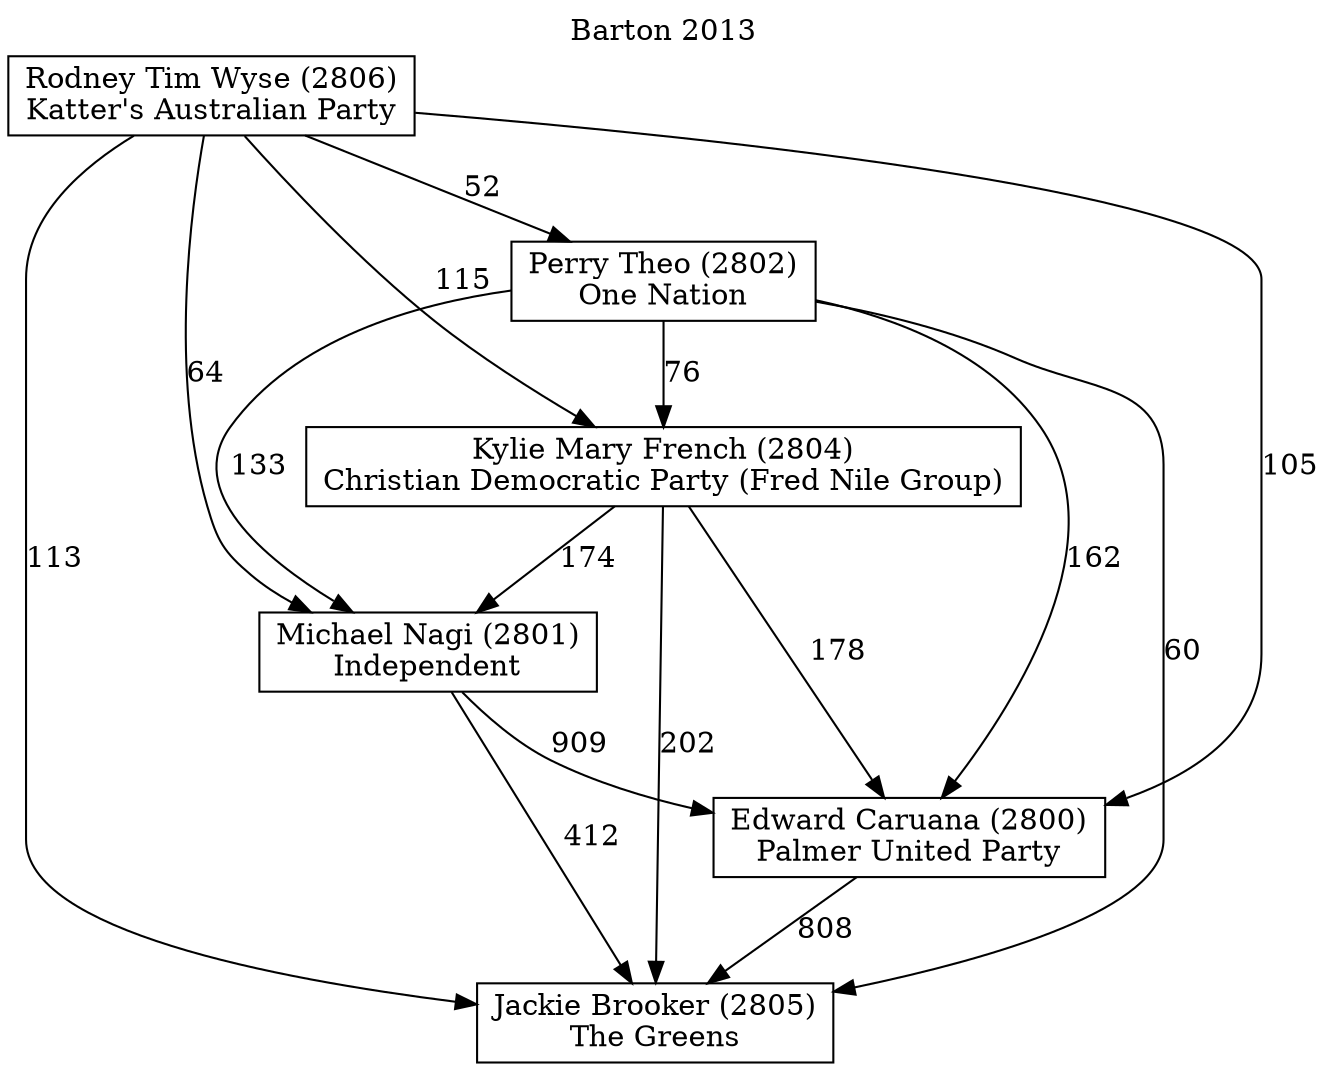 // House preference flow
digraph "Jackie Brooker (2805)_Barton_2013" {
	graph [label="Barton 2013" labelloc=t mclimit=10]
	node [shape=box]
	"Jackie Brooker (2805)" [label="Jackie Brooker (2805)
The Greens"]
	"Edward Caruana (2800)" [label="Edward Caruana (2800)
Palmer United Party"]
	"Michael Nagi (2801)" [label="Michael Nagi (2801)
Independent"]
	"Kylie Mary French (2804)" [label="Kylie Mary French (2804)
Christian Democratic Party (Fred Nile Group)"]
	"Perry Theo (2802)" [label="Perry Theo (2802)
One Nation"]
	"Rodney Tim Wyse (2806)" [label="Rodney Tim Wyse (2806)
Katter's Australian Party"]
	"Jackie Brooker (2805)" [label="Jackie Brooker (2805)
The Greens"]
	"Michael Nagi (2801)" [label="Michael Nagi (2801)
Independent"]
	"Kylie Mary French (2804)" [label="Kylie Mary French (2804)
Christian Democratic Party (Fred Nile Group)"]
	"Perry Theo (2802)" [label="Perry Theo (2802)
One Nation"]
	"Rodney Tim Wyse (2806)" [label="Rodney Tim Wyse (2806)
Katter's Australian Party"]
	"Jackie Brooker (2805)" [label="Jackie Brooker (2805)
The Greens"]
	"Kylie Mary French (2804)" [label="Kylie Mary French (2804)
Christian Democratic Party (Fred Nile Group)"]
	"Perry Theo (2802)" [label="Perry Theo (2802)
One Nation"]
	"Rodney Tim Wyse (2806)" [label="Rodney Tim Wyse (2806)
Katter's Australian Party"]
	"Jackie Brooker (2805)" [label="Jackie Brooker (2805)
The Greens"]
	"Perry Theo (2802)" [label="Perry Theo (2802)
One Nation"]
	"Rodney Tim Wyse (2806)" [label="Rodney Tim Wyse (2806)
Katter's Australian Party"]
	"Jackie Brooker (2805)" [label="Jackie Brooker (2805)
The Greens"]
	"Rodney Tim Wyse (2806)" [label="Rodney Tim Wyse (2806)
Katter's Australian Party"]
	"Rodney Tim Wyse (2806)" [label="Rodney Tim Wyse (2806)
Katter's Australian Party"]
	"Perry Theo (2802)" [label="Perry Theo (2802)
One Nation"]
	"Rodney Tim Wyse (2806)" [label="Rodney Tim Wyse (2806)
Katter's Australian Party"]
	"Rodney Tim Wyse (2806)" [label="Rodney Tim Wyse (2806)
Katter's Australian Party"]
	"Kylie Mary French (2804)" [label="Kylie Mary French (2804)
Christian Democratic Party (Fred Nile Group)"]
	"Perry Theo (2802)" [label="Perry Theo (2802)
One Nation"]
	"Rodney Tim Wyse (2806)" [label="Rodney Tim Wyse (2806)
Katter's Australian Party"]
	"Kylie Mary French (2804)" [label="Kylie Mary French (2804)
Christian Democratic Party (Fred Nile Group)"]
	"Rodney Tim Wyse (2806)" [label="Rodney Tim Wyse (2806)
Katter's Australian Party"]
	"Rodney Tim Wyse (2806)" [label="Rodney Tim Wyse (2806)
Katter's Australian Party"]
	"Perry Theo (2802)" [label="Perry Theo (2802)
One Nation"]
	"Rodney Tim Wyse (2806)" [label="Rodney Tim Wyse (2806)
Katter's Australian Party"]
	"Rodney Tim Wyse (2806)" [label="Rodney Tim Wyse (2806)
Katter's Australian Party"]
	"Michael Nagi (2801)" [label="Michael Nagi (2801)
Independent"]
	"Kylie Mary French (2804)" [label="Kylie Mary French (2804)
Christian Democratic Party (Fred Nile Group)"]
	"Perry Theo (2802)" [label="Perry Theo (2802)
One Nation"]
	"Rodney Tim Wyse (2806)" [label="Rodney Tim Wyse (2806)
Katter's Australian Party"]
	"Michael Nagi (2801)" [label="Michael Nagi (2801)
Independent"]
	"Perry Theo (2802)" [label="Perry Theo (2802)
One Nation"]
	"Rodney Tim Wyse (2806)" [label="Rodney Tim Wyse (2806)
Katter's Australian Party"]
	"Michael Nagi (2801)" [label="Michael Nagi (2801)
Independent"]
	"Rodney Tim Wyse (2806)" [label="Rodney Tim Wyse (2806)
Katter's Australian Party"]
	"Rodney Tim Wyse (2806)" [label="Rodney Tim Wyse (2806)
Katter's Australian Party"]
	"Perry Theo (2802)" [label="Perry Theo (2802)
One Nation"]
	"Rodney Tim Wyse (2806)" [label="Rodney Tim Wyse (2806)
Katter's Australian Party"]
	"Rodney Tim Wyse (2806)" [label="Rodney Tim Wyse (2806)
Katter's Australian Party"]
	"Kylie Mary French (2804)" [label="Kylie Mary French (2804)
Christian Democratic Party (Fred Nile Group)"]
	"Perry Theo (2802)" [label="Perry Theo (2802)
One Nation"]
	"Rodney Tim Wyse (2806)" [label="Rodney Tim Wyse (2806)
Katter's Australian Party"]
	"Kylie Mary French (2804)" [label="Kylie Mary French (2804)
Christian Democratic Party (Fred Nile Group)"]
	"Rodney Tim Wyse (2806)" [label="Rodney Tim Wyse (2806)
Katter's Australian Party"]
	"Rodney Tim Wyse (2806)" [label="Rodney Tim Wyse (2806)
Katter's Australian Party"]
	"Perry Theo (2802)" [label="Perry Theo (2802)
One Nation"]
	"Rodney Tim Wyse (2806)" [label="Rodney Tim Wyse (2806)
Katter's Australian Party"]
	"Rodney Tim Wyse (2806)" [label="Rodney Tim Wyse (2806)
Katter's Australian Party"]
	"Edward Caruana (2800)" [label="Edward Caruana (2800)
Palmer United Party"]
	"Michael Nagi (2801)" [label="Michael Nagi (2801)
Independent"]
	"Kylie Mary French (2804)" [label="Kylie Mary French (2804)
Christian Democratic Party (Fred Nile Group)"]
	"Perry Theo (2802)" [label="Perry Theo (2802)
One Nation"]
	"Rodney Tim Wyse (2806)" [label="Rodney Tim Wyse (2806)
Katter's Australian Party"]
	"Edward Caruana (2800)" [label="Edward Caruana (2800)
Palmer United Party"]
	"Kylie Mary French (2804)" [label="Kylie Mary French (2804)
Christian Democratic Party (Fred Nile Group)"]
	"Perry Theo (2802)" [label="Perry Theo (2802)
One Nation"]
	"Rodney Tim Wyse (2806)" [label="Rodney Tim Wyse (2806)
Katter's Australian Party"]
	"Edward Caruana (2800)" [label="Edward Caruana (2800)
Palmer United Party"]
	"Perry Theo (2802)" [label="Perry Theo (2802)
One Nation"]
	"Rodney Tim Wyse (2806)" [label="Rodney Tim Wyse (2806)
Katter's Australian Party"]
	"Edward Caruana (2800)" [label="Edward Caruana (2800)
Palmer United Party"]
	"Rodney Tim Wyse (2806)" [label="Rodney Tim Wyse (2806)
Katter's Australian Party"]
	"Rodney Tim Wyse (2806)" [label="Rodney Tim Wyse (2806)
Katter's Australian Party"]
	"Perry Theo (2802)" [label="Perry Theo (2802)
One Nation"]
	"Rodney Tim Wyse (2806)" [label="Rodney Tim Wyse (2806)
Katter's Australian Party"]
	"Rodney Tim Wyse (2806)" [label="Rodney Tim Wyse (2806)
Katter's Australian Party"]
	"Kylie Mary French (2804)" [label="Kylie Mary French (2804)
Christian Democratic Party (Fred Nile Group)"]
	"Perry Theo (2802)" [label="Perry Theo (2802)
One Nation"]
	"Rodney Tim Wyse (2806)" [label="Rodney Tim Wyse (2806)
Katter's Australian Party"]
	"Kylie Mary French (2804)" [label="Kylie Mary French (2804)
Christian Democratic Party (Fred Nile Group)"]
	"Rodney Tim Wyse (2806)" [label="Rodney Tim Wyse (2806)
Katter's Australian Party"]
	"Rodney Tim Wyse (2806)" [label="Rodney Tim Wyse (2806)
Katter's Australian Party"]
	"Perry Theo (2802)" [label="Perry Theo (2802)
One Nation"]
	"Rodney Tim Wyse (2806)" [label="Rodney Tim Wyse (2806)
Katter's Australian Party"]
	"Rodney Tim Wyse (2806)" [label="Rodney Tim Wyse (2806)
Katter's Australian Party"]
	"Michael Nagi (2801)" [label="Michael Nagi (2801)
Independent"]
	"Kylie Mary French (2804)" [label="Kylie Mary French (2804)
Christian Democratic Party (Fred Nile Group)"]
	"Perry Theo (2802)" [label="Perry Theo (2802)
One Nation"]
	"Rodney Tim Wyse (2806)" [label="Rodney Tim Wyse (2806)
Katter's Australian Party"]
	"Michael Nagi (2801)" [label="Michael Nagi (2801)
Independent"]
	"Perry Theo (2802)" [label="Perry Theo (2802)
One Nation"]
	"Rodney Tim Wyse (2806)" [label="Rodney Tim Wyse (2806)
Katter's Australian Party"]
	"Michael Nagi (2801)" [label="Michael Nagi (2801)
Independent"]
	"Rodney Tim Wyse (2806)" [label="Rodney Tim Wyse (2806)
Katter's Australian Party"]
	"Rodney Tim Wyse (2806)" [label="Rodney Tim Wyse (2806)
Katter's Australian Party"]
	"Perry Theo (2802)" [label="Perry Theo (2802)
One Nation"]
	"Rodney Tim Wyse (2806)" [label="Rodney Tim Wyse (2806)
Katter's Australian Party"]
	"Rodney Tim Wyse (2806)" [label="Rodney Tim Wyse (2806)
Katter's Australian Party"]
	"Kylie Mary French (2804)" [label="Kylie Mary French (2804)
Christian Democratic Party (Fred Nile Group)"]
	"Perry Theo (2802)" [label="Perry Theo (2802)
One Nation"]
	"Rodney Tim Wyse (2806)" [label="Rodney Tim Wyse (2806)
Katter's Australian Party"]
	"Kylie Mary French (2804)" [label="Kylie Mary French (2804)
Christian Democratic Party (Fred Nile Group)"]
	"Rodney Tim Wyse (2806)" [label="Rodney Tim Wyse (2806)
Katter's Australian Party"]
	"Rodney Tim Wyse (2806)" [label="Rodney Tim Wyse (2806)
Katter's Australian Party"]
	"Perry Theo (2802)" [label="Perry Theo (2802)
One Nation"]
	"Rodney Tim Wyse (2806)" [label="Rodney Tim Wyse (2806)
Katter's Australian Party"]
	"Rodney Tim Wyse (2806)" [label="Rodney Tim Wyse (2806)
Katter's Australian Party"]
	"Edward Caruana (2800)" -> "Jackie Brooker (2805)" [label=808]
	"Michael Nagi (2801)" -> "Edward Caruana (2800)" [label=909]
	"Kylie Mary French (2804)" -> "Michael Nagi (2801)" [label=174]
	"Perry Theo (2802)" -> "Kylie Mary French (2804)" [label=76]
	"Rodney Tim Wyse (2806)" -> "Perry Theo (2802)" [label=52]
	"Michael Nagi (2801)" -> "Jackie Brooker (2805)" [label=412]
	"Kylie Mary French (2804)" -> "Jackie Brooker (2805)" [label=202]
	"Perry Theo (2802)" -> "Jackie Brooker (2805)" [label=60]
	"Rodney Tim Wyse (2806)" -> "Jackie Brooker (2805)" [label=113]
	"Rodney Tim Wyse (2806)" -> "Kylie Mary French (2804)" [label=115]
	"Perry Theo (2802)" -> "Michael Nagi (2801)" [label=133]
	"Rodney Tim Wyse (2806)" -> "Michael Nagi (2801)" [label=64]
	"Kylie Mary French (2804)" -> "Edward Caruana (2800)" [label=178]
	"Perry Theo (2802)" -> "Edward Caruana (2800)" [label=162]
	"Rodney Tim Wyse (2806)" -> "Edward Caruana (2800)" [label=105]
}

